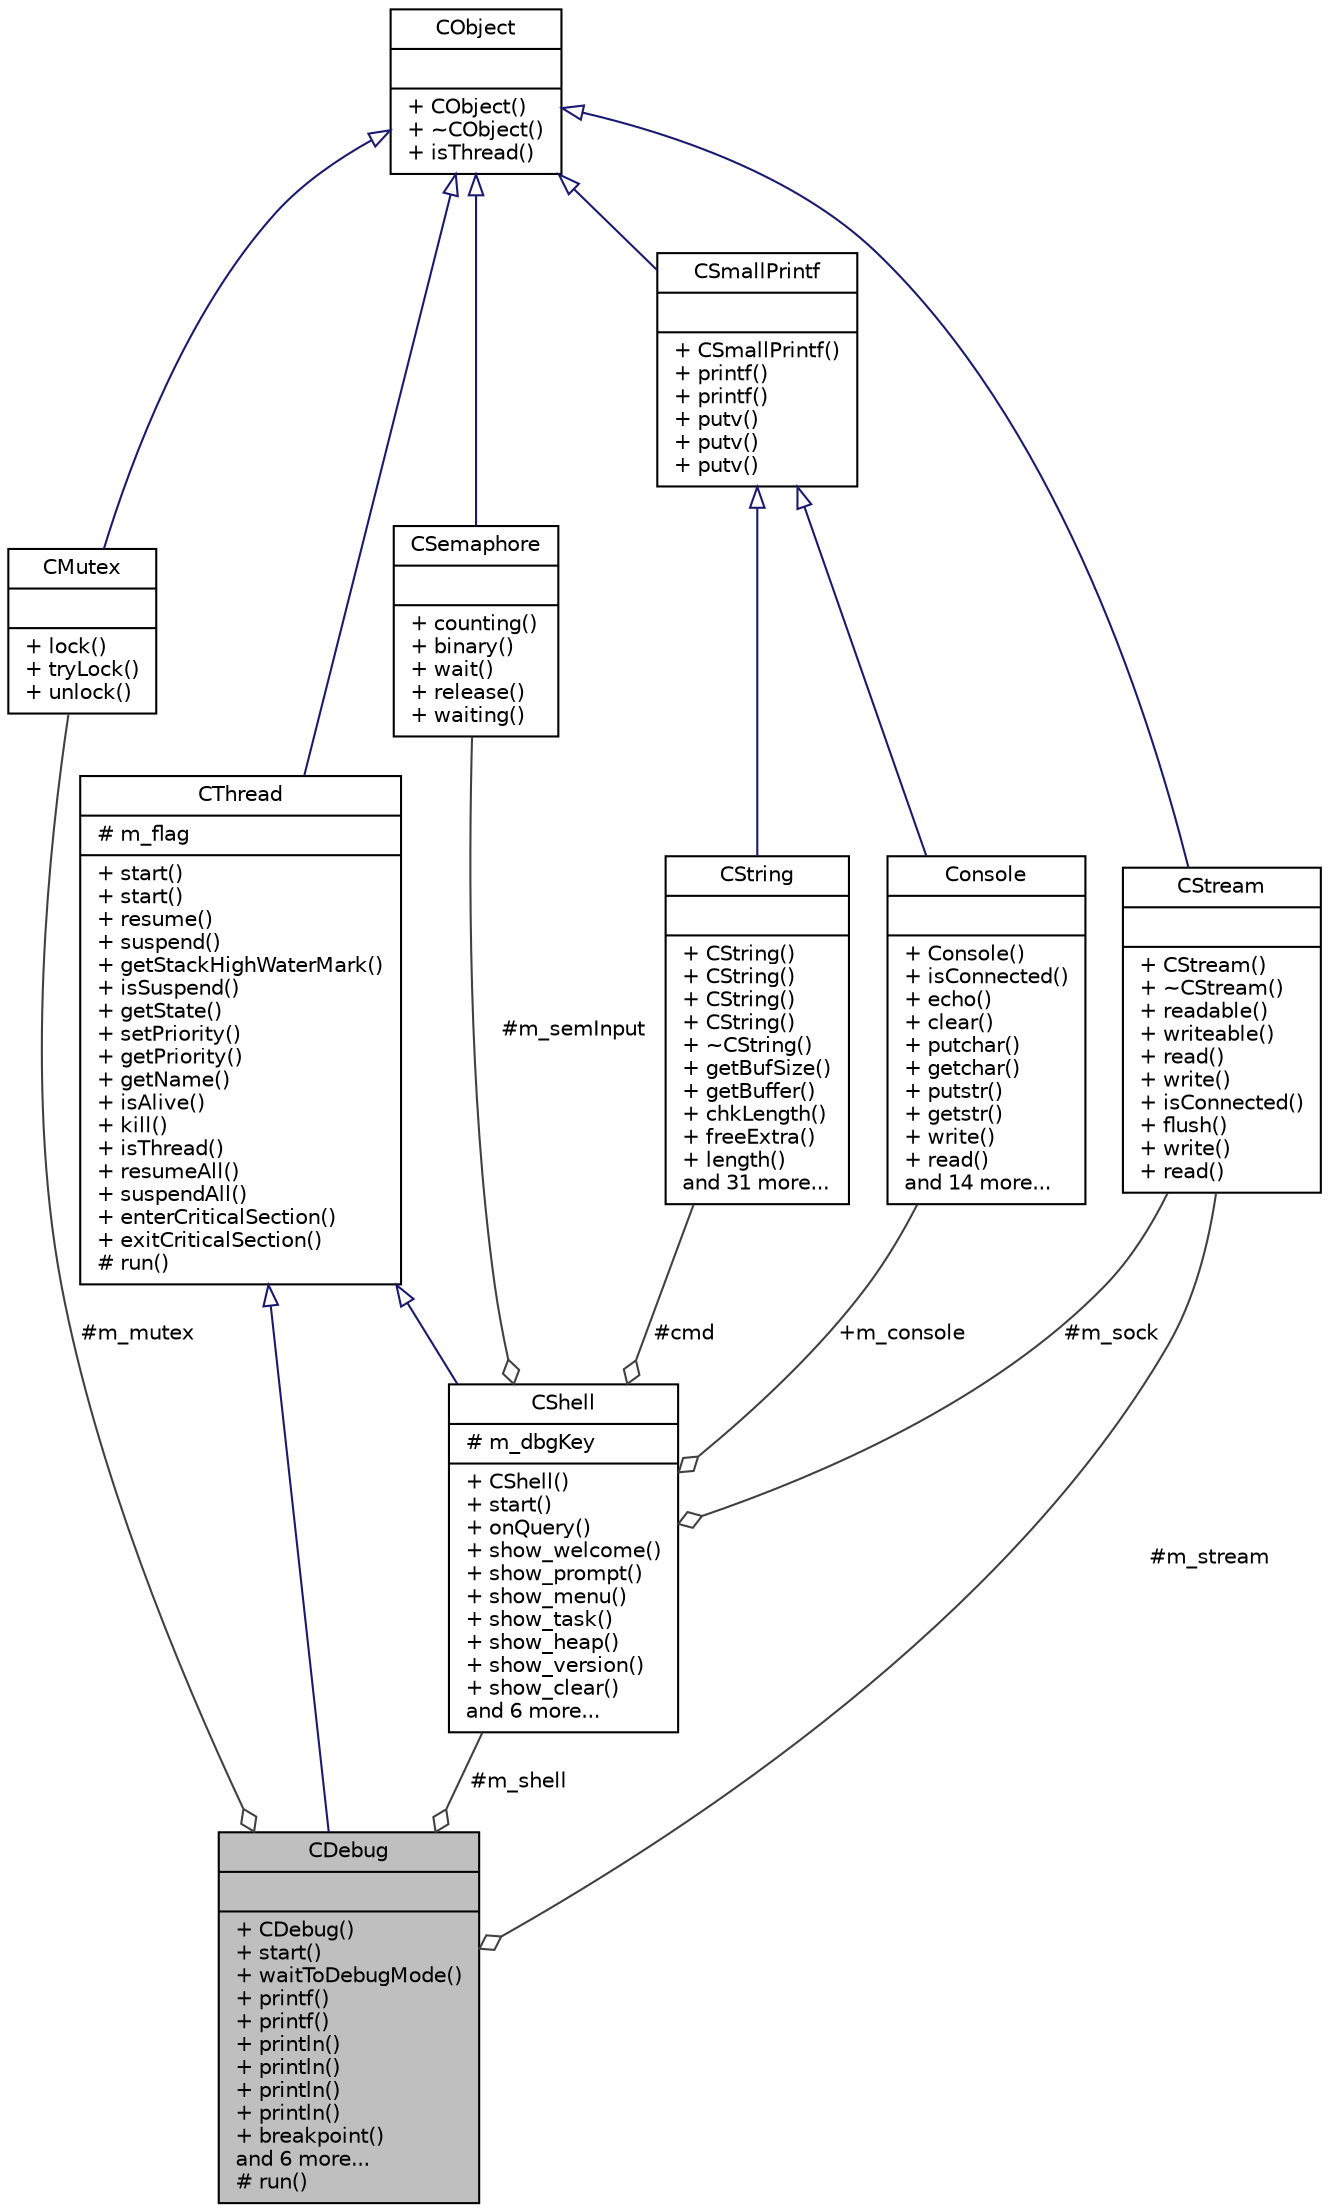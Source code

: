digraph "CDebug"
{
  edge [fontname="Helvetica",fontsize="10",labelfontname="Helvetica",labelfontsize="10"];
  node [fontname="Helvetica",fontsize="10",shape=record];
  Node1 [label="{CDebug\n||+ CDebug()\l+ start()\l+ waitToDebugMode()\l+ printf()\l+ printf()\l+ println()\l+ println()\l+ println()\l+ println()\l+ breakpoint()\land 6 more...\l# run()\l}",height=0.2,width=0.4,color="black", fillcolor="grey75", style="filled" fontcolor="black"];
  Node2 -> Node1 [dir="back",color="midnightblue",fontsize="10",style="solid",arrowtail="onormal",fontname="Helvetica"];
  Node2 [label="{CThread\n|# m_flag\l|+ start()\l+ start()\l+ resume()\l+ suspend()\l+ getStackHighWaterMark()\l+ isSuspend()\l+ getState()\l+ setPriority()\l+ getPriority()\l+ getName()\l+ isAlive()\l+ kill()\l+ isThread()\l+ resumeAll()\l+ suspendAll()\l+ enterCriticalSection()\l+ exitCriticalSection()\l# run()\l}",height=0.2,width=0.4,color="black", fillcolor="white", style="filled",URL="$d0/d26/class_c_thread.html"];
  Node3 -> Node2 [dir="back",color="midnightblue",fontsize="10",style="solid",arrowtail="onormal",fontname="Helvetica"];
  Node3 [label="{CObject\n||+ CObject()\l+ ~CObject()\l+ isThread()\l}",height=0.2,width=0.4,color="black", fillcolor="white", style="filled",URL="$dc/dac/class_c_object.html"];
  Node4 -> Node1 [color="grey25",fontsize="10",style="solid",label=" #m_stream" ,arrowhead="odiamond",fontname="Helvetica"];
  Node4 [label="{CStream\n||+ CStream()\l+ ~CStream()\l+ readable()\l+ writeable()\l+ read()\l+ write()\l+ isConnected()\l+ flush()\l+ write()\l+ read()\l}",height=0.2,width=0.4,color="black", fillcolor="white", style="filled",URL="$d4/d16/class_c_stream.html"];
  Node3 -> Node4 [dir="back",color="midnightblue",fontsize="10",style="solid",arrowtail="onormal",fontname="Helvetica"];
  Node5 -> Node1 [color="grey25",fontsize="10",style="solid",label=" #m_mutex" ,arrowhead="odiamond",fontname="Helvetica"];
  Node5 [label="{CMutex\n||+ lock()\l+ tryLock()\l+ unlock()\l}",height=0.2,width=0.4,color="black", fillcolor="white", style="filled",URL="$d3/d0d/class_c_mutex.html"];
  Node3 -> Node5 [dir="back",color="midnightblue",fontsize="10",style="solid",arrowtail="onormal",fontname="Helvetica"];
  Node6 -> Node1 [color="grey25",fontsize="10",style="solid",label=" #m_shell" ,arrowhead="odiamond",fontname="Helvetica"];
  Node6 [label="{CShell\n|# m_dbgKey\l|+ CShell()\l+ start()\l+ onQuery()\l+ show_welcome()\l+ show_prompt()\l+ show_menu()\l+ show_task()\l+ show_heap()\l+ show_version()\l+ show_clear()\land 6 more...\l}",height=0.2,width=0.4,color="black", fillcolor="white", style="filled",URL="$de/dba/class_c_shell.html"];
  Node2 -> Node6 [dir="back",color="midnightblue",fontsize="10",style="solid",arrowtail="onormal",fontname="Helvetica"];
  Node7 -> Node6 [color="grey25",fontsize="10",style="solid",label=" +m_console" ,arrowhead="odiamond",fontname="Helvetica"];
  Node7 [label="{Console\n||+ Console()\l+ isConnected()\l+ echo()\l+ clear()\l+ putchar()\l+ getchar()\l+ putstr()\l+ getstr()\l+ write()\l+ read()\land 14 more...\l}",height=0.2,width=0.4,color="black", fillcolor="white", style="filled",URL="$d6/d56/class_console.html",tooltip="The Console class provides a lightweight input/output stream to console. "];
  Node8 -> Node7 [dir="back",color="midnightblue",fontsize="10",style="solid",arrowtail="onormal",fontname="Helvetica"];
  Node8 [label="{CSmallPrintf\n||+ CSmallPrintf()\l+ printf()\l+ printf()\l+ putv()\l+ putv()\l+ putv()\l}",height=0.2,width=0.4,color="black", fillcolor="white", style="filled",URL="$de/db4/class_c_small_printf.html"];
  Node3 -> Node8 [dir="back",color="midnightblue",fontsize="10",style="solid",arrowtail="onormal",fontname="Helvetica"];
  Node4 -> Node6 [color="grey25",fontsize="10",style="solid",label=" #m_sock" ,arrowhead="odiamond",fontname="Helvetica"];
  Node9 -> Node6 [color="grey25",fontsize="10",style="solid",label=" #m_semInput" ,arrowhead="odiamond",fontname="Helvetica"];
  Node9 [label="{CSemaphore\n||+ counting()\l+ binary()\l+ wait()\l+ release()\l+ waiting()\l}",height=0.2,width=0.4,color="black", fillcolor="white", style="filled",URL="$d0/d06/class_c_semaphore.html"];
  Node3 -> Node9 [dir="back",color="midnightblue",fontsize="10",style="solid",arrowtail="onormal",fontname="Helvetica"];
  Node10 -> Node6 [color="grey25",fontsize="10",style="solid",label=" #cmd" ,arrowhead="odiamond",fontname="Helvetica"];
  Node10 [label="{CString\n||+ CString()\l+ CString()\l+ CString()\l+ CString()\l+ ~CString()\l+ getBufSize()\l+ getBuffer()\l+ chkLength()\l+ freeExtra()\l+ length()\land 31 more...\l}",height=0.2,width=0.4,color="black", fillcolor="white", style="filled",URL="$df/d99/class_c_string.html",tooltip="a string class inherit from CSmallPrintf. "];
  Node8 -> Node10 [dir="back",color="midnightblue",fontsize="10",style="solid",arrowtail="onormal",fontname="Helvetica"];
}
